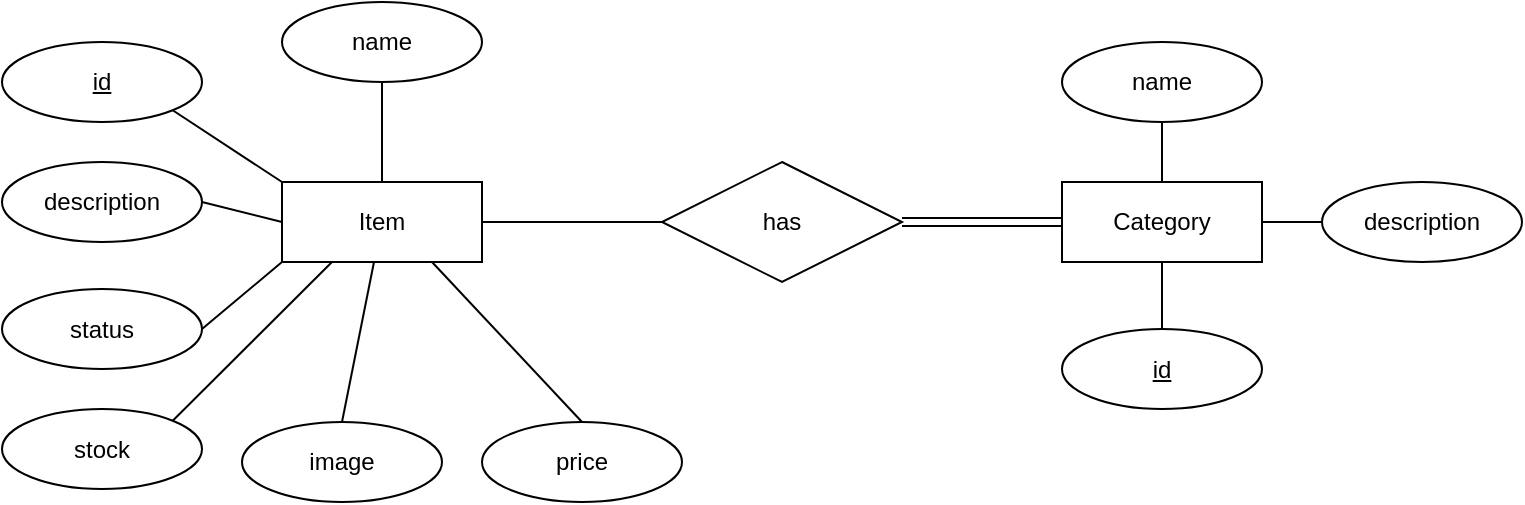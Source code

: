 <mxfile>
    <diagram id="hWOwwTWQoezgaA-xhWR7" name="Page-1">
        <mxGraphModel dx="1626" dy="494" grid="1" gridSize="10" guides="1" tooltips="1" connect="1" arrows="1" fold="1" page="1" pageScale="1" pageWidth="1169" pageHeight="827" math="0" shadow="0">
            <root>
                <mxCell id="0"/>
                <mxCell id="1" parent="0"/>
                <mxCell id="2" value="Item" style="whiteSpace=wrap;html=1;align=center;" vertex="1" parent="1">
                    <mxGeometry x="240" y="340" width="100" height="40" as="geometry"/>
                </mxCell>
                <mxCell id="3" value="Category" style="whiteSpace=wrap;html=1;align=center;" vertex="1" parent="1">
                    <mxGeometry x="630" y="340" width="100" height="40" as="geometry"/>
                </mxCell>
                <mxCell id="4" value="name" style="ellipse;whiteSpace=wrap;html=1;align=center;" vertex="1" parent="1">
                    <mxGeometry x="240" y="250" width="100" height="40" as="geometry"/>
                </mxCell>
                <mxCell id="5" value="&lt;u&gt;id&lt;/u&gt;" style="ellipse;whiteSpace=wrap;html=1;align=center;" vertex="1" parent="1">
                    <mxGeometry x="100" y="270" width="100" height="40" as="geometry"/>
                </mxCell>
                <mxCell id="6" value="description" style="ellipse;whiteSpace=wrap;html=1;align=center;" vertex="1" parent="1">
                    <mxGeometry x="100" y="330" width="100" height="40" as="geometry"/>
                </mxCell>
                <mxCell id="7" value="status" style="ellipse;whiteSpace=wrap;html=1;align=center;" vertex="1" parent="1">
                    <mxGeometry x="100" y="393.5" width="100" height="40" as="geometry"/>
                </mxCell>
                <mxCell id="8" value="image" style="ellipse;whiteSpace=wrap;html=1;align=center;" vertex="1" parent="1">
                    <mxGeometry x="220" y="460" width="100" height="40" as="geometry"/>
                </mxCell>
                <mxCell id="9" value="name" style="ellipse;whiteSpace=wrap;html=1;align=center;" vertex="1" parent="1">
                    <mxGeometry x="630" y="270" width="100" height="40" as="geometry"/>
                </mxCell>
                <mxCell id="10" value="description" style="ellipse;whiteSpace=wrap;html=1;align=center;" vertex="1" parent="1">
                    <mxGeometry x="760" y="340" width="100" height="40" as="geometry"/>
                </mxCell>
                <mxCell id="11" value="&lt;u&gt;id&lt;/u&gt;" style="ellipse;whiteSpace=wrap;html=1;align=center;" vertex="1" parent="1">
                    <mxGeometry x="630" y="413.5" width="100" height="40" as="geometry"/>
                </mxCell>
                <mxCell id="13" value="" style="endArrow=none;html=1;rounded=0;exitX=0.5;exitY=1;exitDx=0;exitDy=0;entryX=0.5;entryY=0;entryDx=0;entryDy=0;" edge="1" parent="1" source="4" target="2">
                    <mxGeometry relative="1" as="geometry">
                        <mxPoint x="632.5" y="371.5" as="sourcePoint"/>
                        <mxPoint x="460" y="310" as="targetPoint"/>
                    </mxGeometry>
                </mxCell>
                <mxCell id="14" value="" style="endArrow=none;html=1;rounded=0;exitX=1;exitY=1;exitDx=0;exitDy=0;entryX=0;entryY=0;entryDx=0;entryDy=0;" edge="1" parent="1" source="5" target="2">
                    <mxGeometry relative="1" as="geometry">
                        <mxPoint x="300" y="320" as="sourcePoint"/>
                        <mxPoint x="300" y="350" as="targetPoint"/>
                    </mxGeometry>
                </mxCell>
                <mxCell id="15" value="" style="endArrow=none;html=1;rounded=0;exitX=1;exitY=0.5;exitDx=0;exitDy=0;entryX=0;entryY=0.5;entryDx=0;entryDy=0;" edge="1" parent="1" source="6" target="2">
                    <mxGeometry relative="1" as="geometry">
                        <mxPoint x="310" y="330" as="sourcePoint"/>
                        <mxPoint x="310" y="360" as="targetPoint"/>
                    </mxGeometry>
                </mxCell>
                <mxCell id="16" value="" style="endArrow=none;html=1;rounded=0;exitX=0;exitY=1;exitDx=0;exitDy=0;entryX=1;entryY=0.5;entryDx=0;entryDy=0;" edge="1" parent="1" source="2" target="7">
                    <mxGeometry relative="1" as="geometry">
                        <mxPoint x="632.5" y="371.5" as="sourcePoint"/>
                        <mxPoint x="460" y="310" as="targetPoint"/>
                    </mxGeometry>
                </mxCell>
                <mxCell id="17" value="" style="endArrow=none;html=1;rounded=0;entryX=0.5;entryY=0;entryDx=0;entryDy=0;" edge="1" parent="1" source="2" target="8">
                    <mxGeometry relative="1" as="geometry">
                        <mxPoint x="632.5" y="371.5" as="sourcePoint"/>
                        <mxPoint x="460" y="310" as="targetPoint"/>
                    </mxGeometry>
                </mxCell>
                <mxCell id="18" value="" style="endArrow=none;html=1;rounded=0;exitX=0.5;exitY=0;exitDx=0;exitDy=0;" edge="1" parent="1" source="11" target="3">
                    <mxGeometry relative="1" as="geometry">
                        <mxPoint x="632.5" y="371.5" as="sourcePoint"/>
                        <mxPoint x="460" y="310" as="targetPoint"/>
                    </mxGeometry>
                </mxCell>
                <mxCell id="19" value="" style="endArrow=none;html=1;rounded=0;exitX=0;exitY=0.5;exitDx=0;exitDy=0;entryX=1;entryY=0.5;entryDx=0;entryDy=0;" edge="1" parent="1" source="10" target="3">
                    <mxGeometry relative="1" as="geometry">
                        <mxPoint x="632.5" y="371.5" as="sourcePoint"/>
                        <mxPoint x="460" y="310" as="targetPoint"/>
                    </mxGeometry>
                </mxCell>
                <mxCell id="20" value="" style="endArrow=none;html=1;rounded=0;exitX=0.5;exitY=0;exitDx=0;exitDy=0;entryX=0.5;entryY=1;entryDx=0;entryDy=0;" edge="1" parent="1" source="3" target="9">
                    <mxGeometry relative="1" as="geometry">
                        <mxPoint x="632.5" y="371.5" as="sourcePoint"/>
                        <mxPoint x="460" y="310" as="targetPoint"/>
                    </mxGeometry>
                </mxCell>
                <mxCell id="22" value="has" style="shape=rhombus;perimeter=rhombusPerimeter;whiteSpace=wrap;html=1;align=center;" vertex="1" parent="1">
                    <mxGeometry x="430" y="330" width="120" height="60" as="geometry"/>
                </mxCell>
                <mxCell id="23" value="" style="shape=link;html=1;rounded=0;exitX=1;exitY=0.5;exitDx=0;exitDy=0;entryX=0;entryY=0.5;entryDx=0;entryDy=0;" edge="1" parent="1" source="22" target="3">
                    <mxGeometry relative="1" as="geometry">
                        <mxPoint x="480" y="240" as="sourcePoint"/>
                        <mxPoint x="630" y="280.0" as="targetPoint"/>
                    </mxGeometry>
                </mxCell>
                <mxCell id="24" value="" style="endArrow=none;html=1;rounded=0;exitX=0;exitY=0.5;exitDx=0;exitDy=0;entryX=1;entryY=0.5;entryDx=0;entryDy=0;" edge="1" parent="1" source="22" target="2">
                    <mxGeometry relative="1" as="geometry">
                        <mxPoint x="632.5" y="291.5" as="sourcePoint"/>
                        <mxPoint x="460" y="230" as="targetPoint"/>
                    </mxGeometry>
                </mxCell>
                <mxCell id="28" value="stock" style="ellipse;whiteSpace=wrap;html=1;align=center;" vertex="1" parent="1">
                    <mxGeometry x="100" y="453.5" width="100" height="40" as="geometry"/>
                </mxCell>
                <mxCell id="29" value="" style="endArrow=none;html=1;rounded=0;exitX=0.25;exitY=1;exitDx=0;exitDy=0;entryX=1;entryY=0;entryDx=0;entryDy=0;" edge="1" parent="1" source="2" target="28">
                    <mxGeometry relative="1" as="geometry">
                        <mxPoint x="822.5" y="331.5" as="sourcePoint"/>
                        <mxPoint x="650" y="270" as="targetPoint"/>
                    </mxGeometry>
                </mxCell>
                <mxCell id="30" value="price" style="ellipse;whiteSpace=wrap;html=1;align=center;" vertex="1" parent="1">
                    <mxGeometry x="340" y="460" width="100" height="40" as="geometry"/>
                </mxCell>
                <mxCell id="31" value="" style="endArrow=none;html=1;rounded=0;exitX=0.5;exitY=0;exitDx=0;exitDy=0;entryX=0.75;entryY=1;entryDx=0;entryDy=0;" edge="1" parent="1" source="30" target="2">
                    <mxGeometry relative="1" as="geometry">
                        <mxPoint x="822.5" y="331.5" as="sourcePoint"/>
                        <mxPoint x="650" y="270" as="targetPoint"/>
                    </mxGeometry>
                </mxCell>
            </root>
        </mxGraphModel>
    </diagram>
</mxfile>